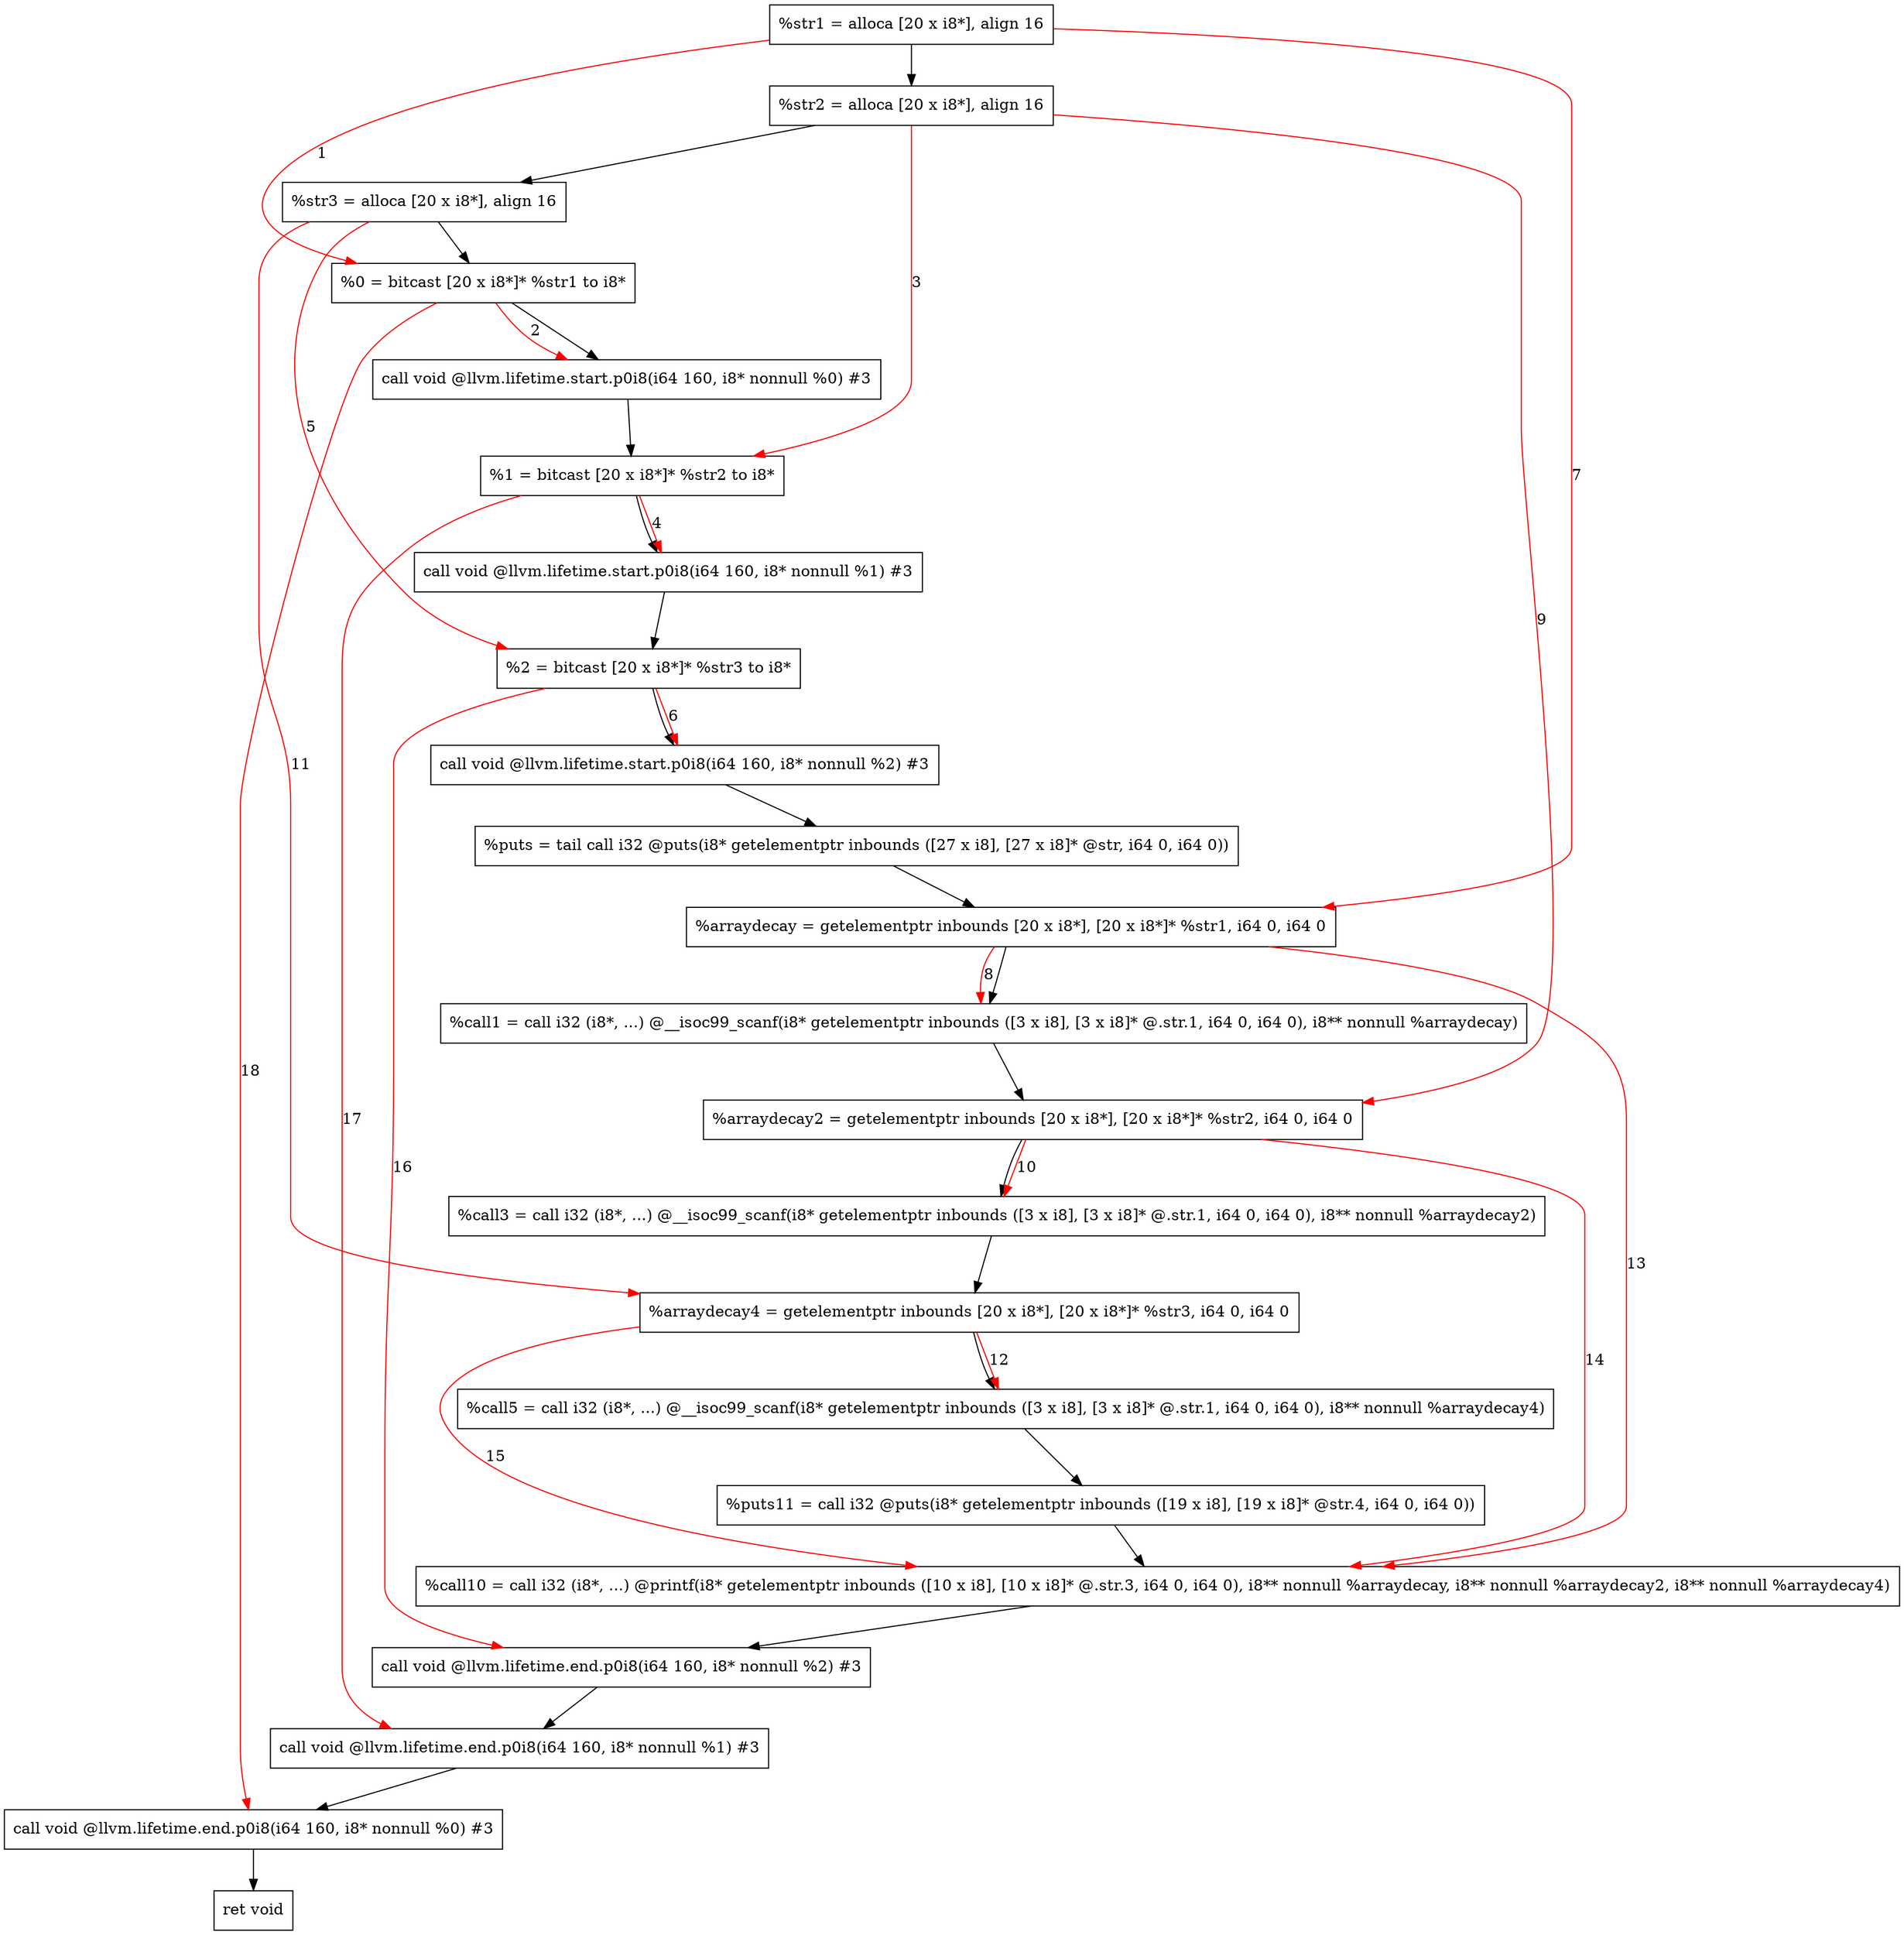 digraph "CDFG for'func' function" {
	Node0x562159f5d0a8[shape=record, label="  %str1 = alloca [20 x i8*], align 16"]
	Node0x562159f5d768[shape=record, label="  %str2 = alloca [20 x i8*], align 16"]
	Node0x562159f5d7e8[shape=record, label="  %str3 = alloca [20 x i8*], align 16"]
	Node0x562159f5d868[shape=record, label="  %0 = bitcast [20 x i8*]* %str1 to i8*"]
	Node0x562159f5dcc8[shape=record, label="  call void @llvm.lifetime.start.p0i8(i64 160, i8* nonnull %0) #3"]
	Node0x562159f5dda8[shape=record, label="  %1 = bitcast [20 x i8*]* %str2 to i8*"]
	Node0x562159f5dea8[shape=record, label="  call void @llvm.lifetime.start.p0i8(i64 160, i8* nonnull %1) #3"]
	Node0x562159f5df68[shape=record, label="  %2 = bitcast [20 x i8*]* %str3 to i8*"]
	Node0x562159f5e028[shape=record, label="  call void @llvm.lifetime.start.p0i8(i64 160, i8* nonnull %2) #3"]
	Node0x562159f5e3f0[shape=record, label="  %puts = tail call i32 @puts(i8* getelementptr inbounds ([27 x i8], [27 x i8]* @str, i64 0, i64 0))"]
	Node0x562159f5e4d8[shape=record, label="  %arraydecay = getelementptr inbounds [20 x i8*], [20 x i8*]* %str1, i64 0, i64 0"]
	Node0x562159f5e708[shape=record, label="  %call1 = call i32 (i8*, ...) @__isoc99_scanf(i8* getelementptr inbounds ([3 x i8], [3 x i8]* @.str.1, i64 0, i64 0), i8** nonnull %arraydecay)"]
	Node0x562159f5e7f8[shape=record, label="  %arraydecay2 = getelementptr inbounds [20 x i8*], [20 x i8*]* %str2, i64 0, i64 0"]
	Node0x562159f5e8e8[shape=record, label="  %call3 = call i32 (i8*, ...) @__isoc99_scanf(i8* getelementptr inbounds ([3 x i8], [3 x i8]* @.str.1, i64 0, i64 0), i8** nonnull %arraydecay2)"]
	Node0x562159f5e9d8[shape=record, label="  %arraydecay4 = getelementptr inbounds [20 x i8*], [20 x i8*]* %str3, i64 0, i64 0"]
	Node0x562159f5eac8[shape=record, label="  %call5 = call i32 (i8*, ...) @__isoc99_scanf(i8* getelementptr inbounds ([3 x i8], [3 x i8]* @.str.1, i64 0, i64 0), i8** nonnull %arraydecay4)"]
	Node0x562159f5ec40[shape=record, label="  %puts11 = call i32 @puts(i8* getelementptr inbounds ([19 x i8], [19 x i8]* @str.4, i64 0, i64 0))"]
	Node0x562159f5eee8[shape=record, label="  %call10 = call i32 (i8*, ...) @printf(i8* getelementptr inbounds ([10 x i8], [10 x i8]* @.str.3, i64 0, i64 0), i8** nonnull %arraydecay, i8** nonnull %arraydecay2, i8** nonnull %arraydecay4)"]
	Node0x562159f5f2e8[shape=record, label="  call void @llvm.lifetime.end.p0i8(i64 160, i8* nonnull %2) #3"]
	Node0x562159f5f448[shape=record, label="  call void @llvm.lifetime.end.p0i8(i64 160, i8* nonnull %1) #3"]
	Node0x562159f5f558[shape=record, label="  call void @llvm.lifetime.end.p0i8(i64 160, i8* nonnull %0) #3"]
	Node0x562159f5f600[shape=record, label="  ret void"]
	Node0x562159f5d0a8 -> Node0x562159f5d768
	Node0x562159f5d768 -> Node0x562159f5d7e8
	Node0x562159f5d7e8 -> Node0x562159f5d868
	Node0x562159f5d868 -> Node0x562159f5dcc8
	Node0x562159f5dcc8 -> Node0x562159f5dda8
	Node0x562159f5dda8 -> Node0x562159f5dea8
	Node0x562159f5dea8 -> Node0x562159f5df68
	Node0x562159f5df68 -> Node0x562159f5e028
	Node0x562159f5e028 -> Node0x562159f5e3f0
	Node0x562159f5e3f0 -> Node0x562159f5e4d8
	Node0x562159f5e4d8 -> Node0x562159f5e708
	Node0x562159f5e708 -> Node0x562159f5e7f8
	Node0x562159f5e7f8 -> Node0x562159f5e8e8
	Node0x562159f5e8e8 -> Node0x562159f5e9d8
	Node0x562159f5e9d8 -> Node0x562159f5eac8
	Node0x562159f5eac8 -> Node0x562159f5ec40
	Node0x562159f5ec40 -> Node0x562159f5eee8
	Node0x562159f5eee8 -> Node0x562159f5f2e8
	Node0x562159f5f2e8 -> Node0x562159f5f448
	Node0x562159f5f448 -> Node0x562159f5f558
	Node0x562159f5f558 -> Node0x562159f5f600
edge [color=red]
	Node0x562159f5d0a8 -> Node0x562159f5d868[label="1"]
	Node0x562159f5d868 -> Node0x562159f5dcc8[label="2"]
	Node0x562159f5d768 -> Node0x562159f5dda8[label="3"]
	Node0x562159f5dda8 -> Node0x562159f5dea8[label="4"]
	Node0x562159f5d7e8 -> Node0x562159f5df68[label="5"]
	Node0x562159f5df68 -> Node0x562159f5e028[label="6"]
	Node0x562159f5d0a8 -> Node0x562159f5e4d8[label="7"]
	Node0x562159f5e4d8 -> Node0x562159f5e708[label="8"]
	Node0x562159f5d768 -> Node0x562159f5e7f8[label="9"]
	Node0x562159f5e7f8 -> Node0x562159f5e8e8[label="10"]
	Node0x562159f5d7e8 -> Node0x562159f5e9d8[label="11"]
	Node0x562159f5e9d8 -> Node0x562159f5eac8[label="12"]
	Node0x562159f5e4d8 -> Node0x562159f5eee8[label="13"]
	Node0x562159f5e7f8 -> Node0x562159f5eee8[label="14"]
	Node0x562159f5e9d8 -> Node0x562159f5eee8[label="15"]
	Node0x562159f5df68 -> Node0x562159f5f2e8[label="16"]
	Node0x562159f5dda8 -> Node0x562159f5f448[label="17"]
	Node0x562159f5d868 -> Node0x562159f5f558[label="18"]
}
